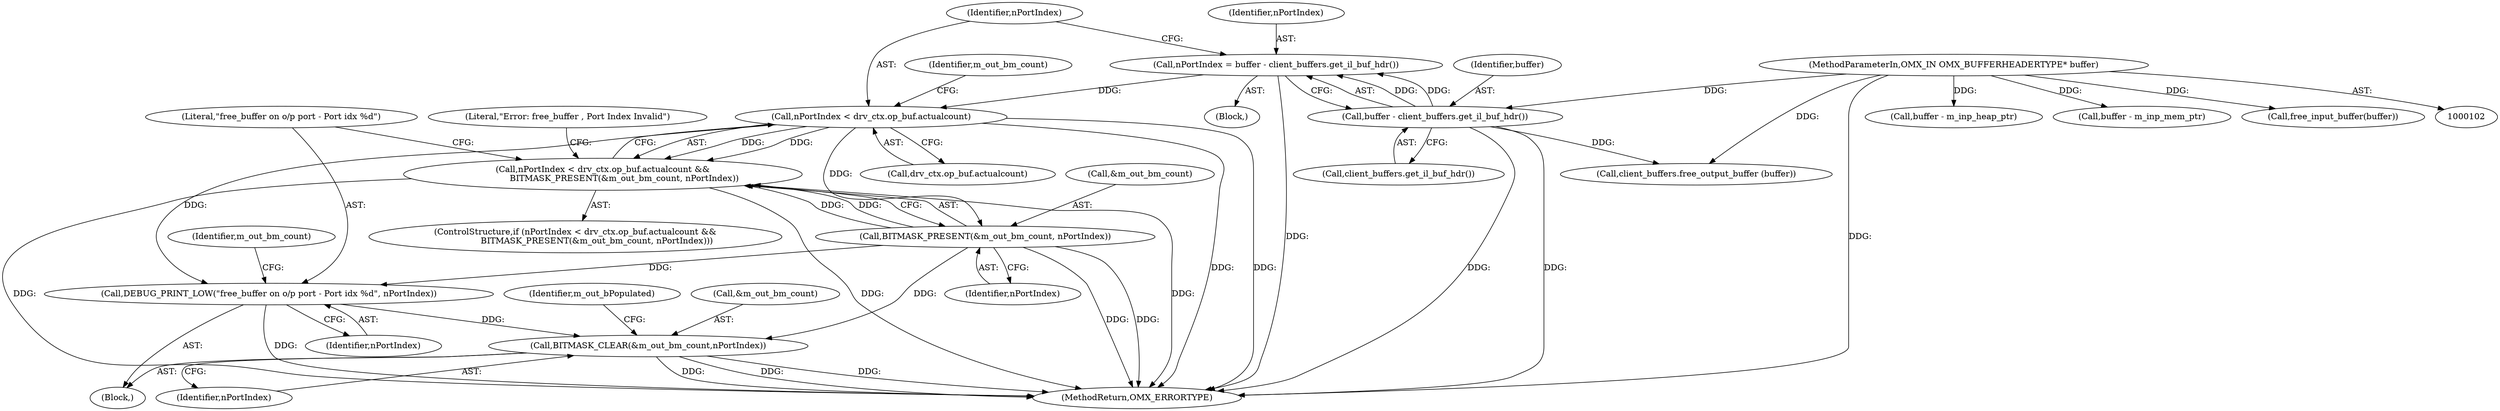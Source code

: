 digraph "0_Android_46e305be6e670a5a0041b0b4861122a0f1aabefa_0@integer" {
"1000332" [label="(Call,nPortIndex = buffer - client_buffers.get_il_buf_hdr())"];
"1000334" [label="(Call,buffer - client_buffers.get_il_buf_hdr())"];
"1000105" [label="(MethodParameterIn,OMX_IN OMX_BUFFERHEADERTYPE* buffer)"];
"1000339" [label="(Call,nPortIndex < drv_ctx.op_buf.actualcount)"];
"1000338" [label="(Call,nPortIndex < drv_ctx.op_buf.actualcount &&\n                BITMASK_PRESENT(&m_out_bm_count, nPortIndex))"];
"1000346" [label="(Call,BITMASK_PRESENT(&m_out_bm_count, nPortIndex))"];
"1000351" [label="(Call,DEBUG_PRINT_LOW(\"free_buffer on o/p port - Port idx %d\", nPortIndex))"];
"1000354" [label="(Call,BITMASK_CLEAR(&m_out_bm_count,nPortIndex))"];
"1000346" [label="(Call,BITMASK_PRESENT(&m_out_bm_count, nPortIndex))"];
"1000441" [label="(MethodReturn,OMX_ERRORTYPE)"];
"1000357" [label="(Identifier,nPortIndex)"];
"1000355" [label="(Call,&m_out_bm_count)"];
"1000332" [label="(Call,nPortIndex = buffer - client_buffers.get_il_buf_hdr())"];
"1000347" [label="(Call,&m_out_bm_count)"];
"1000336" [label="(Call,client_buffers.get_il_buf_hdr())"];
"1000361" [label="(Call,client_buffers.free_output_buffer (buffer))"];
"1000348" [label="(Identifier,m_out_bm_count)"];
"1000354" [label="(Call,BITMASK_CLEAR(&m_out_bm_count,nPortIndex))"];
"1000338" [label="(Call,nPortIndex < drv_ctx.op_buf.actualcount &&\n                BITMASK_PRESENT(&m_out_bm_count, nPortIndex))"];
"1000335" [label="(Identifier,buffer)"];
"1000226" [label="(Call,buffer - m_inp_heap_ptr)"];
"1000352" [label="(Literal,\"free_buffer on o/p port - Port idx %d\")"];
"1000331" [label="(Block,)"];
"1000334" [label="(Call,buffer - client_buffers.get_il_buf_hdr())"];
"1000339" [label="(Call,nPortIndex < drv_ctx.op_buf.actualcount)"];
"1000340" [label="(Identifier,nPortIndex)"];
"1000351" [label="(Call,DEBUG_PRINT_LOW(\"free_buffer on o/p port - Port idx %d\", nPortIndex))"];
"1000105" [label="(MethodParameterIn,OMX_IN OMX_BUFFERHEADERTYPE* buffer)"];
"1000220" [label="(Call,buffer - m_inp_mem_ptr)"];
"1000341" [label="(Call,drv_ctx.op_buf.actualcount)"];
"1000285" [label="(Call,free_input_buffer(buffer))"];
"1000350" [label="(Block,)"];
"1000359" [label="(Identifier,m_out_bPopulated)"];
"1000353" [label="(Identifier,nPortIndex)"];
"1000337" [label="(ControlStructure,if (nPortIndex < drv_ctx.op_buf.actualcount &&\n                BITMASK_PRESENT(&m_out_bm_count, nPortIndex)))"];
"1000356" [label="(Identifier,m_out_bm_count)"];
"1000333" [label="(Identifier,nPortIndex)"];
"1000376" [label="(Literal,\"Error: free_buffer , Port Index Invalid\")"];
"1000349" [label="(Identifier,nPortIndex)"];
"1000332" -> "1000331"  [label="AST: "];
"1000332" -> "1000334"  [label="CFG: "];
"1000333" -> "1000332"  [label="AST: "];
"1000334" -> "1000332"  [label="AST: "];
"1000340" -> "1000332"  [label="CFG: "];
"1000332" -> "1000441"  [label="DDG: "];
"1000334" -> "1000332"  [label="DDG: "];
"1000334" -> "1000332"  [label="DDG: "];
"1000332" -> "1000339"  [label="DDG: "];
"1000334" -> "1000336"  [label="CFG: "];
"1000335" -> "1000334"  [label="AST: "];
"1000336" -> "1000334"  [label="AST: "];
"1000334" -> "1000441"  [label="DDG: "];
"1000334" -> "1000441"  [label="DDG: "];
"1000105" -> "1000334"  [label="DDG: "];
"1000334" -> "1000361"  [label="DDG: "];
"1000105" -> "1000102"  [label="AST: "];
"1000105" -> "1000441"  [label="DDG: "];
"1000105" -> "1000220"  [label="DDG: "];
"1000105" -> "1000226"  [label="DDG: "];
"1000105" -> "1000285"  [label="DDG: "];
"1000105" -> "1000361"  [label="DDG: "];
"1000339" -> "1000338"  [label="AST: "];
"1000339" -> "1000341"  [label="CFG: "];
"1000340" -> "1000339"  [label="AST: "];
"1000341" -> "1000339"  [label="AST: "];
"1000348" -> "1000339"  [label="CFG: "];
"1000338" -> "1000339"  [label="CFG: "];
"1000339" -> "1000441"  [label="DDG: "];
"1000339" -> "1000441"  [label="DDG: "];
"1000339" -> "1000338"  [label="DDG: "];
"1000339" -> "1000338"  [label="DDG: "];
"1000339" -> "1000346"  [label="DDG: "];
"1000339" -> "1000351"  [label="DDG: "];
"1000338" -> "1000337"  [label="AST: "];
"1000338" -> "1000346"  [label="CFG: "];
"1000346" -> "1000338"  [label="AST: "];
"1000352" -> "1000338"  [label="CFG: "];
"1000376" -> "1000338"  [label="CFG: "];
"1000338" -> "1000441"  [label="DDG: "];
"1000338" -> "1000441"  [label="DDG: "];
"1000338" -> "1000441"  [label="DDG: "];
"1000346" -> "1000338"  [label="DDG: "];
"1000346" -> "1000338"  [label="DDG: "];
"1000346" -> "1000349"  [label="CFG: "];
"1000347" -> "1000346"  [label="AST: "];
"1000349" -> "1000346"  [label="AST: "];
"1000346" -> "1000441"  [label="DDG: "];
"1000346" -> "1000441"  [label="DDG: "];
"1000346" -> "1000351"  [label="DDG: "];
"1000346" -> "1000354"  [label="DDG: "];
"1000351" -> "1000350"  [label="AST: "];
"1000351" -> "1000353"  [label="CFG: "];
"1000352" -> "1000351"  [label="AST: "];
"1000353" -> "1000351"  [label="AST: "];
"1000356" -> "1000351"  [label="CFG: "];
"1000351" -> "1000441"  [label="DDG: "];
"1000351" -> "1000354"  [label="DDG: "];
"1000354" -> "1000350"  [label="AST: "];
"1000354" -> "1000357"  [label="CFG: "];
"1000355" -> "1000354"  [label="AST: "];
"1000357" -> "1000354"  [label="AST: "];
"1000359" -> "1000354"  [label="CFG: "];
"1000354" -> "1000441"  [label="DDG: "];
"1000354" -> "1000441"  [label="DDG: "];
"1000354" -> "1000441"  [label="DDG: "];
}
